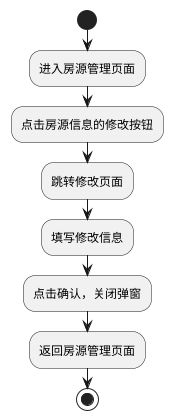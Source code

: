 @startuml
'https://plantuml.com/activity-diagram-beta

start
:进入房源管理页面;
:点击房源信息的修改按钮;
:跳转修改页面;
:填写修改信息;
:点击确认，关闭弹窗;
:返回房源管理页面;
stop

@enduml
